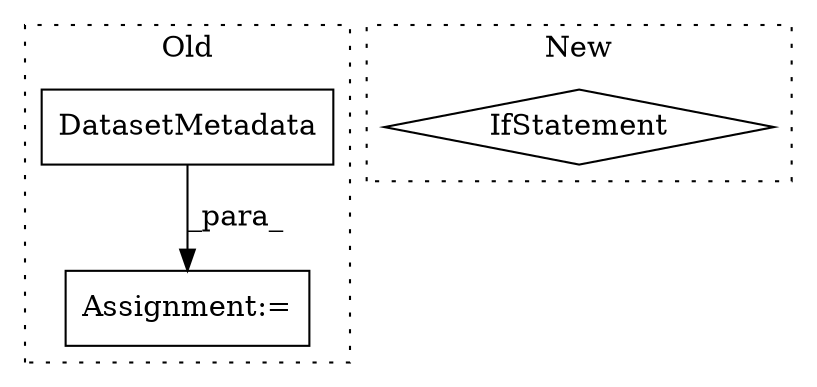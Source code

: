 digraph G {
subgraph cluster0 {
1 [label="DatasetMetadata" a="32" s="895,1222" l="16,1" shape="box"];
3 [label="Assignment:=" a="7" s="877" l="1" shape="box"];
label = "Old";
style="dotted";
}
subgraph cluster1 {
2 [label="IfStatement" a="25" s="1843,1869" l="4,2" shape="diamond"];
label = "New";
style="dotted";
}
1 -> 3 [label="_para_"];
}